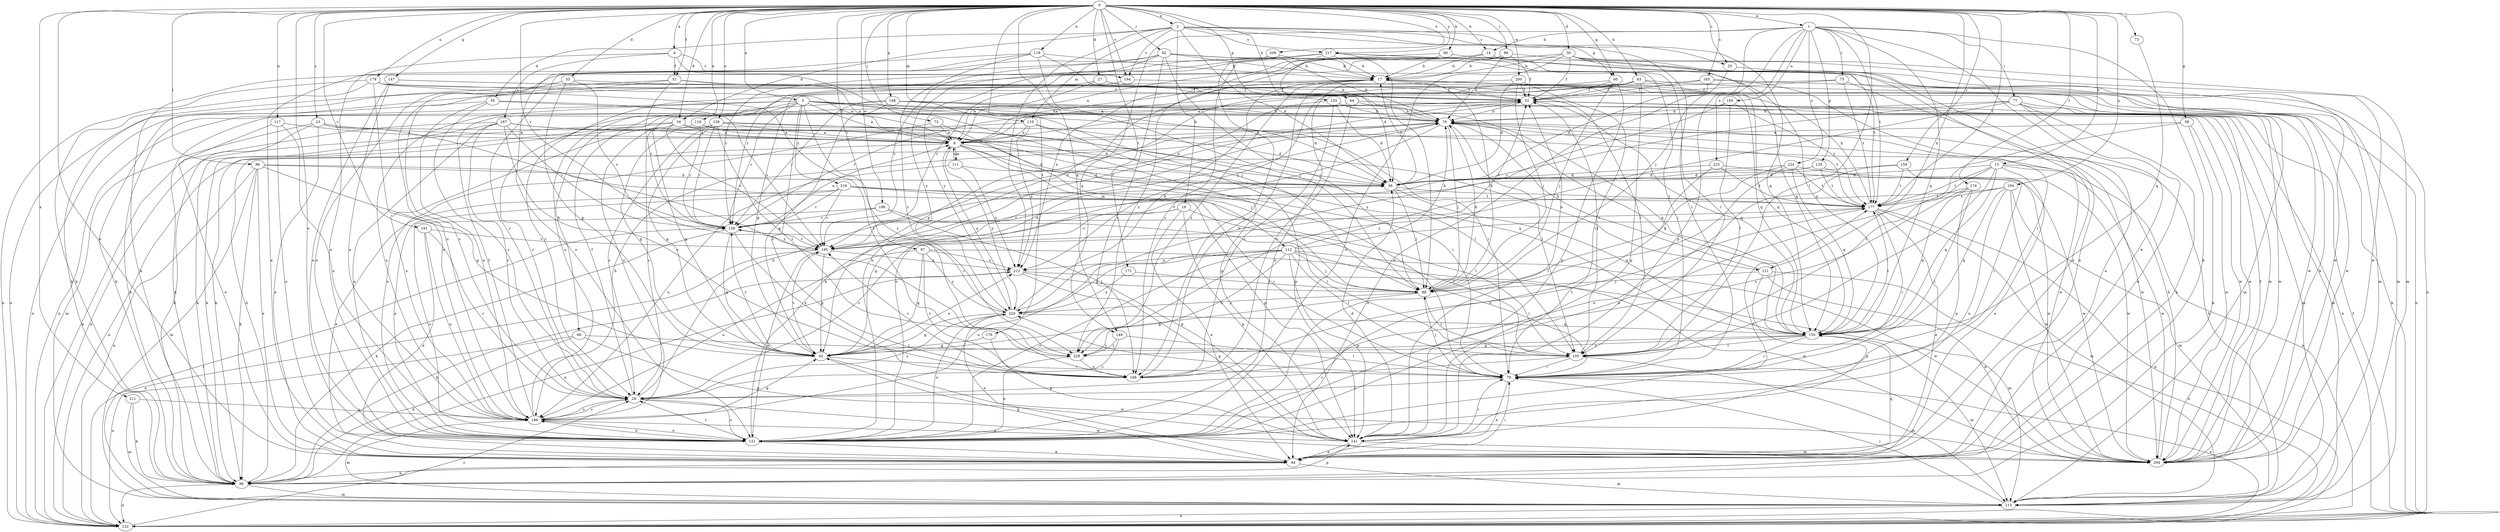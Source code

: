 strict digraph  {
0;
1;
2;
4;
5;
8;
13;
14;
16;
17;
23;
25;
26;
27;
30;
33;
34;
35;
36;
44;
51;
52;
58;
60;
62;
63;
64;
68;
70;
72;
73;
75;
77;
79;
82;
86;
88;
90;
96;
97;
99;
105;
110;
111;
112;
113;
116;
117;
118;
121;
122;
126;
131;
133;
135;
141;
147;
148;
149;
150;
158;
159;
165;
167;
168;
172;
174;
176;
177;
178;
184;
185;
186;
191;
194;
195;
196;
200;
204;
208;
211;
212;
217;
219;
220;
223;
224;
229;
0 -> 1  [label=a];
0 -> 2  [label=a];
0 -> 4  [label=a];
0 -> 5  [label=a];
0 -> 13  [label=b];
0 -> 14  [label=b];
0 -> 23  [label=c];
0 -> 25  [label=c];
0 -> 27  [label=d];
0 -> 30  [label=d];
0 -> 33  [label=d];
0 -> 34  [label=d];
0 -> 44  [label=e];
0 -> 51  [label=f];
0 -> 58  [label=g];
0 -> 60  [label=g];
0 -> 63  [label=h];
0 -> 64  [label=h];
0 -> 72  [label=i];
0 -> 73  [label=i];
0 -> 82  [label=j];
0 -> 86  [label=j];
0 -> 90  [label=k];
0 -> 97  [label=l];
0 -> 99  [label=l];
0 -> 105  [label=l];
0 -> 110  [label=m];
0 -> 116  [label=n];
0 -> 117  [label=n];
0 -> 118  [label=n];
0 -> 121  [label=n];
0 -> 126  [label=o];
0 -> 131  [label=o];
0 -> 133  [label=p];
0 -> 147  [label=q];
0 -> 148  [label=q];
0 -> 149  [label=q];
0 -> 158  [label=r];
0 -> 159  [label=s];
0 -> 165  [label=s];
0 -> 172  [label=t];
0 -> 174  [label=t];
0 -> 176  [label=t];
0 -> 177  [label=t];
0 -> 178  [label=u];
0 -> 184  [label=u];
0 -> 191  [label=v];
0 -> 194  [label=v];
0 -> 196  [label=w];
0 -> 200  [label=w];
0 -> 208  [label=x];
0 -> 211  [label=x];
0 -> 217  [label=y];
1 -> 14  [label=b];
1 -> 44  [label=e];
1 -> 75  [label=i];
1 -> 77  [label=i];
1 -> 88  [label=j];
1 -> 96  [label=k];
1 -> 135  [label=p];
1 -> 141  [label=p];
1 -> 149  [label=q];
1 -> 150  [label=q];
1 -> 177  [label=t];
1 -> 185  [label=u];
1 -> 223  [label=z];
1 -> 224  [label=z];
2 -> 16  [label=b];
2 -> 25  [label=c];
2 -> 34  [label=d];
2 -> 35  [label=d];
2 -> 36  [label=d];
2 -> 60  [label=g];
2 -> 79  [label=i];
2 -> 110  [label=m];
2 -> 150  [label=q];
2 -> 194  [label=v];
2 -> 212  [label=x];
2 -> 217  [label=y];
4 -> 51  [label=f];
4 -> 88  [label=j];
4 -> 131  [label=o];
4 -> 167  [label=s];
4 -> 194  [label=v];
5 -> 8  [label=a];
5 -> 26  [label=c];
5 -> 68  [label=h];
5 -> 70  [label=h];
5 -> 79  [label=i];
5 -> 96  [label=k];
5 -> 141  [label=p];
5 -> 158  [label=r];
5 -> 168  [label=s];
5 -> 186  [label=u];
5 -> 204  [label=w];
5 -> 219  [label=y];
5 -> 229  [label=z];
8 -> 36  [label=d];
8 -> 79  [label=i];
8 -> 111  [label=m];
8 -> 112  [label=m];
8 -> 121  [label=n];
8 -> 122  [label=n];
8 -> 220  [label=y];
13 -> 36  [label=d];
13 -> 44  [label=e];
13 -> 105  [label=l];
13 -> 122  [label=n];
13 -> 131  [label=o];
13 -> 150  [label=q];
13 -> 177  [label=t];
13 -> 204  [label=w];
14 -> 17  [label=b];
14 -> 150  [label=q];
14 -> 177  [label=t];
14 -> 195  [label=v];
14 -> 212  [label=x];
16 -> 44  [label=e];
16 -> 105  [label=l];
16 -> 141  [label=p];
16 -> 158  [label=r];
16 -> 195  [label=v];
17 -> 52  [label=f];
17 -> 96  [label=k];
17 -> 131  [label=o];
17 -> 150  [label=q];
17 -> 229  [label=z];
23 -> 8  [label=a];
23 -> 44  [label=e];
23 -> 96  [label=k];
23 -> 113  [label=m];
23 -> 150  [label=q];
23 -> 229  [label=z];
25 -> 44  [label=e];
25 -> 113  [label=m];
26 -> 52  [label=f];
26 -> 70  [label=h];
26 -> 131  [label=o];
26 -> 186  [label=u];
26 -> 204  [label=w];
26 -> 220  [label=y];
27 -> 8  [label=a];
27 -> 52  [label=f];
27 -> 62  [label=g];
27 -> 105  [label=l];
30 -> 17  [label=b];
30 -> 44  [label=e];
30 -> 52  [label=f];
30 -> 96  [label=k];
30 -> 113  [label=m];
30 -> 131  [label=o];
30 -> 150  [label=q];
30 -> 158  [label=r];
30 -> 204  [label=w];
33 -> 52  [label=f];
33 -> 62  [label=g];
33 -> 131  [label=o];
33 -> 195  [label=v];
34 -> 8  [label=a];
34 -> 26  [label=c];
34 -> 62  [label=g];
34 -> 96  [label=k];
34 -> 105  [label=l];
34 -> 122  [label=n];
34 -> 195  [label=v];
35 -> 26  [label=c];
35 -> 70  [label=h];
35 -> 122  [label=n];
35 -> 186  [label=u];
35 -> 195  [label=v];
36 -> 17  [label=b];
36 -> 88  [label=j];
36 -> 150  [label=q];
36 -> 177  [label=t];
44 -> 62  [label=g];
44 -> 79  [label=i];
44 -> 96  [label=k];
44 -> 113  [label=m];
44 -> 150  [label=q];
51 -> 8  [label=a];
51 -> 26  [label=c];
51 -> 52  [label=f];
51 -> 96  [label=k];
51 -> 158  [label=r];
52 -> 70  [label=h];
52 -> 96  [label=k];
52 -> 113  [label=m];
52 -> 122  [label=n];
52 -> 150  [label=q];
52 -> 186  [label=u];
58 -> 8  [label=a];
58 -> 96  [label=k];
58 -> 105  [label=l];
58 -> 204  [label=w];
60 -> 26  [label=c];
60 -> 52  [label=f];
60 -> 88  [label=j];
60 -> 141  [label=p];
62 -> 79  [label=i];
62 -> 158  [label=r];
62 -> 195  [label=v];
62 -> 204  [label=w];
62 -> 212  [label=x];
63 -> 8  [label=a];
63 -> 52  [label=f];
63 -> 62  [label=g];
63 -> 122  [label=n];
63 -> 141  [label=p];
63 -> 150  [label=q];
63 -> 212  [label=x];
64 -> 70  [label=h];
64 -> 158  [label=r];
64 -> 168  [label=s];
64 -> 204  [label=w];
68 -> 96  [label=k];
68 -> 105  [label=l];
68 -> 122  [label=n];
68 -> 141  [label=p];
70 -> 8  [label=a];
70 -> 88  [label=j];
70 -> 105  [label=l];
70 -> 131  [label=o];
70 -> 177  [label=t];
70 -> 204  [label=w];
72 -> 8  [label=a];
72 -> 88  [label=j];
72 -> 131  [label=o];
73 -> 150  [label=q];
75 -> 8  [label=a];
75 -> 44  [label=e];
75 -> 52  [label=f];
75 -> 177  [label=t];
77 -> 44  [label=e];
77 -> 70  [label=h];
77 -> 96  [label=k];
77 -> 113  [label=m];
77 -> 195  [label=v];
77 -> 204  [label=w];
77 -> 229  [label=z];
79 -> 26  [label=c];
79 -> 44  [label=e];
79 -> 88  [label=j];
79 -> 122  [label=n];
79 -> 220  [label=y];
82 -> 17  [label=b];
82 -> 26  [label=c];
82 -> 79  [label=i];
82 -> 88  [label=j];
82 -> 105  [label=l];
82 -> 168  [label=s];
82 -> 195  [label=v];
82 -> 220  [label=y];
86 -> 17  [label=b];
86 -> 44  [label=e];
86 -> 52  [label=f];
86 -> 70  [label=h];
86 -> 229  [label=z];
88 -> 17  [label=b];
88 -> 62  [label=g];
88 -> 70  [label=h];
88 -> 105  [label=l];
88 -> 220  [label=y];
90 -> 8  [label=a];
90 -> 17  [label=b];
90 -> 122  [label=n];
96 -> 70  [label=h];
96 -> 113  [label=m];
96 -> 122  [label=n];
96 -> 141  [label=p];
96 -> 212  [label=x];
97 -> 62  [label=g];
97 -> 168  [label=s];
97 -> 186  [label=u];
97 -> 204  [label=w];
97 -> 212  [label=x];
97 -> 220  [label=y];
99 -> 36  [label=d];
99 -> 44  [label=e];
99 -> 62  [label=g];
99 -> 96  [label=k];
99 -> 113  [label=m];
99 -> 122  [label=n];
99 -> 141  [label=p];
105 -> 26  [label=c];
105 -> 52  [label=f];
105 -> 79  [label=i];
105 -> 113  [label=m];
110 -> 8  [label=a];
110 -> 36  [label=d];
110 -> 96  [label=k];
110 -> 141  [label=p];
110 -> 212  [label=x];
111 -> 8  [label=a];
111 -> 36  [label=d];
111 -> 186  [label=u];
111 -> 212  [label=x];
112 -> 52  [label=f];
112 -> 70  [label=h];
112 -> 79  [label=i];
112 -> 88  [label=j];
112 -> 105  [label=l];
112 -> 131  [label=o];
112 -> 141  [label=p];
112 -> 186  [label=u];
112 -> 204  [label=w];
112 -> 212  [label=x];
112 -> 220  [label=y];
112 -> 229  [label=z];
113 -> 70  [label=h];
113 -> 79  [label=i];
113 -> 122  [label=n];
113 -> 158  [label=r];
116 -> 8  [label=a];
116 -> 62  [label=g];
116 -> 79  [label=i];
116 -> 158  [label=r];
117 -> 8  [label=a];
117 -> 44  [label=e];
117 -> 131  [label=o];
117 -> 186  [label=u];
118 -> 17  [label=b];
118 -> 44  [label=e];
118 -> 70  [label=h];
118 -> 88  [label=j];
118 -> 131  [label=o];
118 -> 229  [label=z];
121 -> 70  [label=h];
121 -> 88  [label=j];
121 -> 122  [label=n];
121 -> 141  [label=p];
121 -> 204  [label=w];
122 -> 17  [label=b];
122 -> 26  [label=c];
122 -> 52  [label=f];
126 -> 8  [label=a];
126 -> 26  [label=c];
126 -> 36  [label=d];
126 -> 62  [label=g];
126 -> 158  [label=r];
126 -> 186  [label=u];
126 -> 204  [label=w];
126 -> 229  [label=z];
131 -> 17  [label=b];
131 -> 26  [label=c];
131 -> 44  [label=e];
131 -> 70  [label=h];
131 -> 177  [label=t];
131 -> 186  [label=u];
133 -> 36  [label=d];
133 -> 70  [label=h];
133 -> 150  [label=q];
133 -> 168  [label=s];
133 -> 195  [label=v];
135 -> 36  [label=d];
135 -> 177  [label=t];
135 -> 195  [label=v];
135 -> 204  [label=w];
141 -> 36  [label=d];
141 -> 44  [label=e];
141 -> 52  [label=f];
141 -> 79  [label=i];
141 -> 204  [label=w];
147 -> 52  [label=f];
147 -> 131  [label=o];
147 -> 186  [label=u];
147 -> 204  [label=w];
148 -> 36  [label=d];
148 -> 62  [label=g];
148 -> 70  [label=h];
148 -> 122  [label=n];
148 -> 158  [label=r];
148 -> 204  [label=w];
149 -> 26  [label=c];
149 -> 79  [label=i];
149 -> 229  [label=z];
150 -> 62  [label=g];
150 -> 70  [label=h];
150 -> 79  [label=i];
150 -> 105  [label=l];
150 -> 113  [label=m];
150 -> 177  [label=t];
150 -> 229  [label=z];
158 -> 8  [label=a];
158 -> 62  [label=g];
158 -> 96  [label=k];
158 -> 168  [label=s];
158 -> 195  [label=v];
159 -> 36  [label=d];
159 -> 79  [label=i];
159 -> 131  [label=o];
159 -> 177  [label=t];
165 -> 36  [label=d];
165 -> 52  [label=f];
165 -> 79  [label=i];
165 -> 186  [label=u];
165 -> 204  [label=w];
167 -> 8  [label=a];
167 -> 26  [label=c];
167 -> 36  [label=d];
167 -> 96  [label=k];
167 -> 122  [label=n];
167 -> 131  [label=o];
167 -> 158  [label=r];
167 -> 168  [label=s];
168 -> 17  [label=b];
168 -> 177  [label=t];
168 -> 195  [label=v];
172 -> 88  [label=j];
172 -> 220  [label=y];
174 -> 79  [label=i];
174 -> 141  [label=p];
174 -> 150  [label=q];
174 -> 168  [label=s];
174 -> 177  [label=t];
176 -> 62  [label=g];
176 -> 141  [label=p];
177 -> 17  [label=b];
177 -> 26  [label=c];
177 -> 44  [label=e];
177 -> 79  [label=i];
177 -> 113  [label=m];
177 -> 122  [label=n];
177 -> 158  [label=r];
178 -> 8  [label=a];
178 -> 52  [label=f];
178 -> 96  [label=k];
178 -> 122  [label=n];
178 -> 168  [label=s];
178 -> 186  [label=u];
184 -> 62  [label=g];
184 -> 113  [label=m];
184 -> 131  [label=o];
184 -> 150  [label=q];
184 -> 177  [label=t];
184 -> 204  [label=w];
185 -> 70  [label=h];
185 -> 105  [label=l];
185 -> 177  [label=t];
185 -> 220  [label=y];
186 -> 26  [label=c];
186 -> 52  [label=f];
186 -> 62  [label=g];
186 -> 70  [label=h];
186 -> 113  [label=m];
186 -> 131  [label=o];
186 -> 141  [label=p];
191 -> 26  [label=c];
191 -> 44  [label=e];
191 -> 186  [label=u];
191 -> 195  [label=v];
194 -> 113  [label=m];
194 -> 122  [label=n];
195 -> 36  [label=d];
195 -> 52  [label=f];
195 -> 62  [label=g];
195 -> 122  [label=n];
195 -> 131  [label=o];
195 -> 212  [label=x];
196 -> 105  [label=l];
196 -> 131  [label=o];
196 -> 141  [label=p];
196 -> 158  [label=r];
200 -> 8  [label=a];
200 -> 36  [label=d];
200 -> 52  [label=f];
200 -> 79  [label=i];
200 -> 88  [label=j];
204 -> 17  [label=b];
204 -> 52  [label=f];
204 -> 70  [label=h];
208 -> 17  [label=b];
208 -> 70  [label=h];
208 -> 168  [label=s];
208 -> 186  [label=u];
211 -> 96  [label=k];
211 -> 113  [label=m];
211 -> 186  [label=u];
212 -> 88  [label=j];
212 -> 96  [label=k];
212 -> 113  [label=m];
212 -> 141  [label=p];
217 -> 17  [label=b];
217 -> 36  [label=d];
217 -> 88  [label=j];
217 -> 113  [label=m];
217 -> 158  [label=r];
217 -> 168  [label=s];
217 -> 204  [label=w];
217 -> 220  [label=y];
219 -> 44  [label=e];
219 -> 79  [label=i];
219 -> 105  [label=l];
219 -> 131  [label=o];
219 -> 158  [label=r];
219 -> 177  [label=t];
219 -> 195  [label=v];
220 -> 8  [label=a];
220 -> 17  [label=b];
220 -> 44  [label=e];
220 -> 62  [label=g];
220 -> 131  [label=o];
220 -> 150  [label=q];
220 -> 158  [label=r];
223 -> 36  [label=d];
223 -> 131  [label=o];
223 -> 177  [label=t];
223 -> 204  [label=w];
224 -> 36  [label=d];
224 -> 88  [label=j];
224 -> 131  [label=o];
224 -> 150  [label=q];
224 -> 177  [label=t];
224 -> 204  [label=w];
229 -> 131  [label=o];
229 -> 168  [label=s];
}
